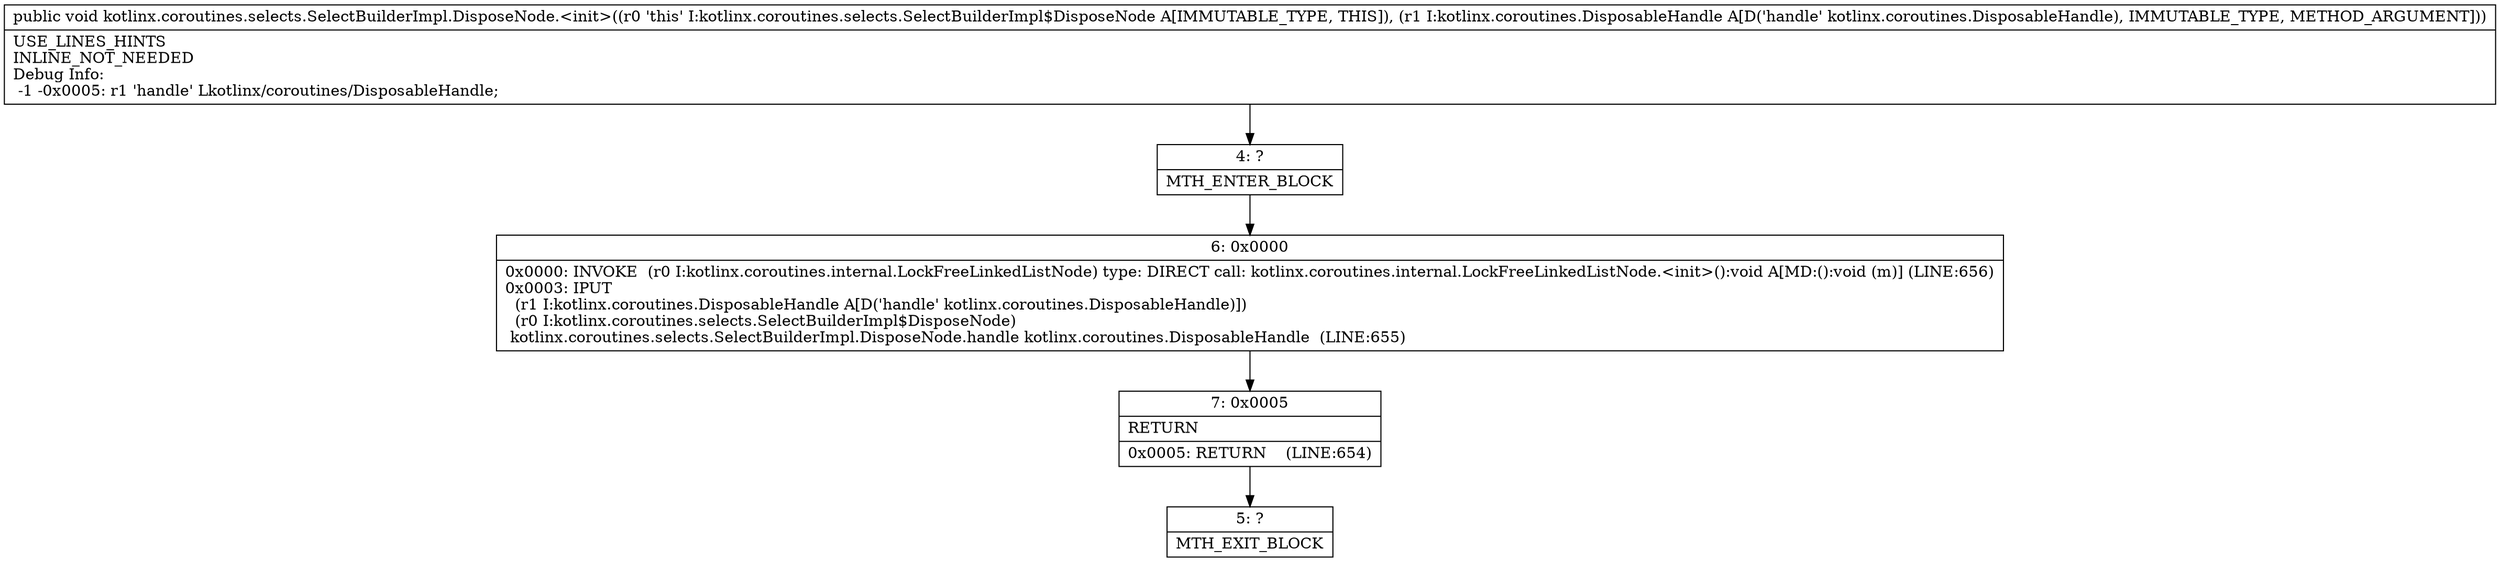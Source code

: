 digraph "CFG forkotlinx.coroutines.selects.SelectBuilderImpl.DisposeNode.\<init\>(Lkotlinx\/coroutines\/DisposableHandle;)V" {
Node_4 [shape=record,label="{4\:\ ?|MTH_ENTER_BLOCK\l}"];
Node_6 [shape=record,label="{6\:\ 0x0000|0x0000: INVOKE  (r0 I:kotlinx.coroutines.internal.LockFreeLinkedListNode) type: DIRECT call: kotlinx.coroutines.internal.LockFreeLinkedListNode.\<init\>():void A[MD:():void (m)] (LINE:656)\l0x0003: IPUT  \l  (r1 I:kotlinx.coroutines.DisposableHandle A[D('handle' kotlinx.coroutines.DisposableHandle)])\l  (r0 I:kotlinx.coroutines.selects.SelectBuilderImpl$DisposeNode)\l kotlinx.coroutines.selects.SelectBuilderImpl.DisposeNode.handle kotlinx.coroutines.DisposableHandle  (LINE:655)\l}"];
Node_7 [shape=record,label="{7\:\ 0x0005|RETURN\l|0x0005: RETURN    (LINE:654)\l}"];
Node_5 [shape=record,label="{5\:\ ?|MTH_EXIT_BLOCK\l}"];
MethodNode[shape=record,label="{public void kotlinx.coroutines.selects.SelectBuilderImpl.DisposeNode.\<init\>((r0 'this' I:kotlinx.coroutines.selects.SelectBuilderImpl$DisposeNode A[IMMUTABLE_TYPE, THIS]), (r1 I:kotlinx.coroutines.DisposableHandle A[D('handle' kotlinx.coroutines.DisposableHandle), IMMUTABLE_TYPE, METHOD_ARGUMENT]))  | USE_LINES_HINTS\lINLINE_NOT_NEEDED\lDebug Info:\l  \-1 \-0x0005: r1 'handle' Lkotlinx\/coroutines\/DisposableHandle;\l}"];
MethodNode -> Node_4;Node_4 -> Node_6;
Node_6 -> Node_7;
Node_7 -> Node_5;
}


